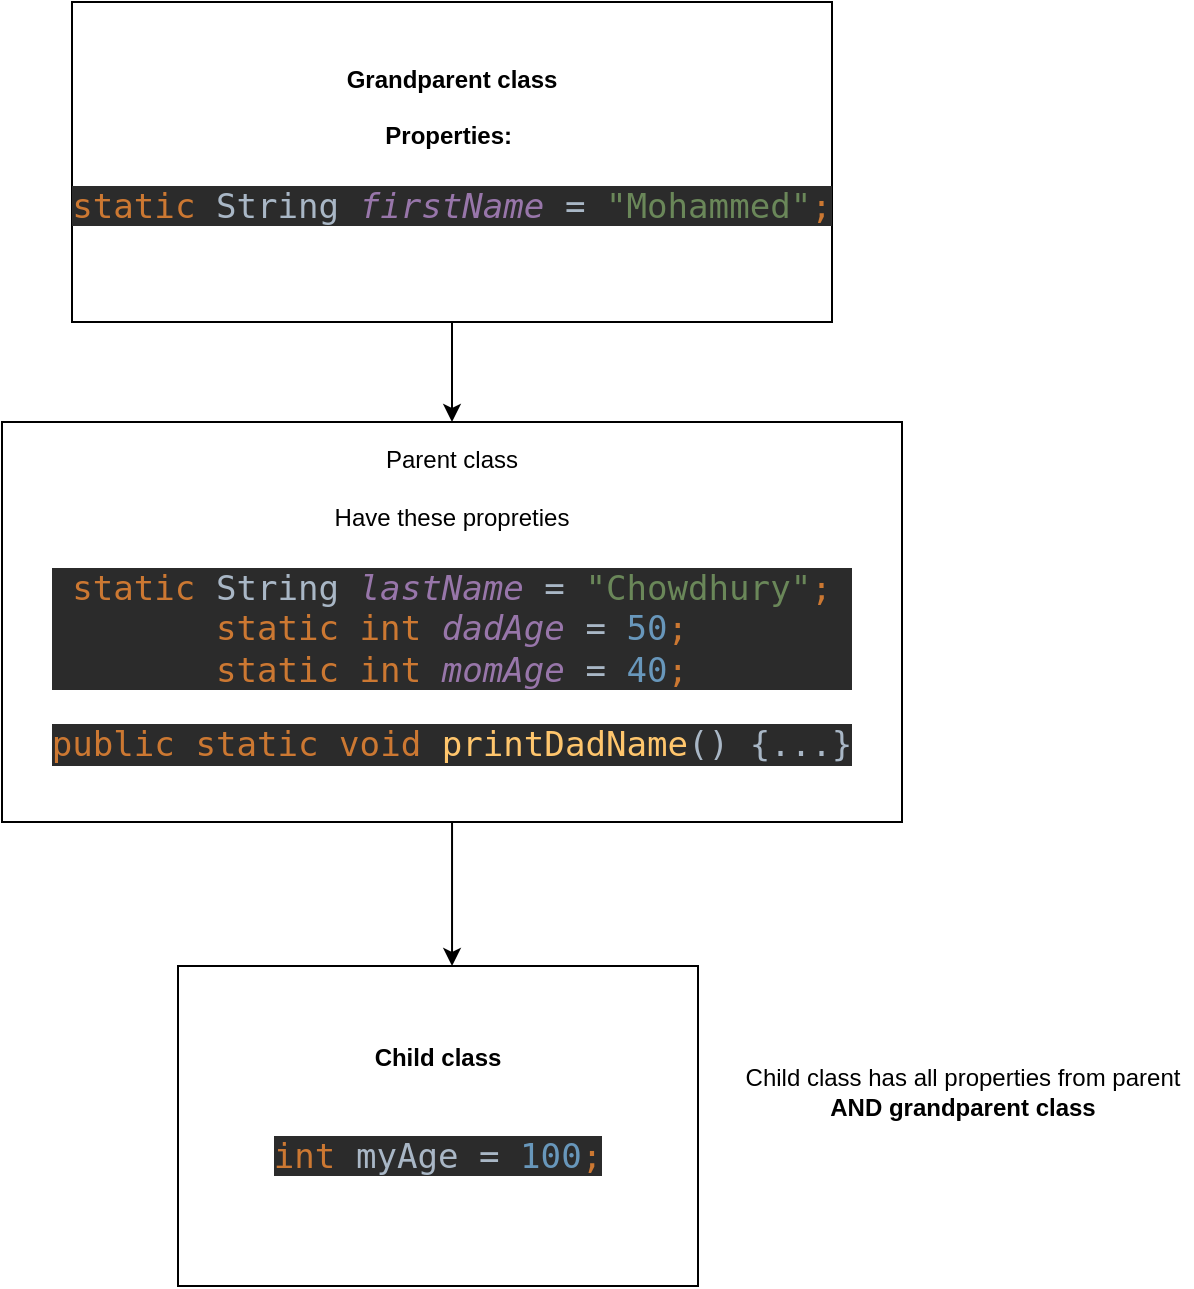 <mxfile version="13.9.1" type="device"><diagram id="hRSL1g4aYd9X3F_t0s8I" name="Page-1"><mxGraphModel dx="1186" dy="763" grid="1" gridSize="10" guides="1" tooltips="1" connect="1" arrows="1" fold="1" page="1" pageScale="1" pageWidth="850" pageHeight="1100" math="0" shadow="0"><root><mxCell id="0"/><mxCell id="1" parent="0"/><mxCell id="HuFl4ehXWVKm4TCpOLic-5" style="edgeStyle=orthogonalEdgeStyle;rounded=0;orthogonalLoop=1;jettySize=auto;html=1;entryX=0.5;entryY=0;entryDx=0;entryDy=0;" edge="1" parent="1" source="HuFl4ehXWVKm4TCpOLic-1" target="HuFl4ehXWVKm4TCpOLic-2"><mxGeometry relative="1" as="geometry"/></mxCell><mxCell id="HuFl4ehXWVKm4TCpOLic-1" value="&lt;b&gt;Grandparent class&lt;br&gt;&lt;br&gt;Properties:&amp;nbsp;&lt;br&gt;&lt;/b&gt;&lt;pre style=&quot;background-color: #2b2b2b ; color: #a9b7c6 ; font-family: &amp;#34;jetbrains mono&amp;#34; , monospace ; font-size: 12.8pt&quot;&gt;&lt;span style=&quot;color: #cc7832&quot;&gt;static &lt;/span&gt;String &lt;span style=&quot;color: #9876aa ; font-style: italic&quot;&gt;firstName &lt;/span&gt;= &lt;span style=&quot;color: #6a8759&quot;&gt;&quot;Mohammed&quot;&lt;/span&gt;&lt;span style=&quot;color: #cc7832&quot;&gt;;&lt;/span&gt;&lt;/pre&gt;" style="rounded=0;whiteSpace=wrap;html=1;" vertex="1" parent="1"><mxGeometry x="240" y="90" width="380" height="160" as="geometry"/></mxCell><mxCell id="HuFl4ehXWVKm4TCpOLic-6" style="edgeStyle=orthogonalEdgeStyle;rounded=0;orthogonalLoop=1;jettySize=auto;html=1;entryX=0.527;entryY=0;entryDx=0;entryDy=0;entryPerimeter=0;" edge="1" parent="1" source="HuFl4ehXWVKm4TCpOLic-2" target="HuFl4ehXWVKm4TCpOLic-3"><mxGeometry relative="1" as="geometry"/></mxCell><mxCell id="HuFl4ehXWVKm4TCpOLic-2" value="Parent class&lt;br&gt;&lt;br&gt;Have these propreties&lt;br&gt;&lt;pre style=&quot;background-color: #2b2b2b ; color: #a9b7c6 ; font-family: &amp;#34;jetbrains mono&amp;#34; , monospace ; font-size: 12.8pt&quot;&gt;&lt;span style=&quot;color: #cc7832&quot;&gt;static &lt;/span&gt;String &lt;span style=&quot;color: #9876aa ; font-style: italic&quot;&gt;lastName &lt;/span&gt;= &lt;span style=&quot;color: #6a8759&quot;&gt;&quot;Chowdhury&quot;&lt;/span&gt;&lt;span style=&quot;color: #cc7832&quot;&gt;;&lt;br&gt;&lt;/span&gt;&lt;span style=&quot;color: #cc7832&quot;&gt;static int &lt;/span&gt;&lt;span style=&quot;color: #9876aa ; font-style: italic&quot;&gt;dadAge &lt;/span&gt;= &lt;span style=&quot;color: #6897bb&quot;&gt;50&lt;/span&gt;&lt;span style=&quot;color: #cc7832&quot;&gt;;&lt;br&gt;&lt;/span&gt;&lt;span style=&quot;color: #cc7832&quot;&gt;static int &lt;/span&gt;&lt;span style=&quot;color: #9876aa ; font-style: italic&quot;&gt;momAge &lt;/span&gt;= &lt;span style=&quot;color: #6897bb&quot;&gt;40&lt;/span&gt;&lt;span style=&quot;color: #cc7832&quot;&gt;;&lt;/span&gt;&lt;/pre&gt;&lt;pre style=&quot;background-color: #2b2b2b ; color: #a9b7c6 ; font-family: &amp;#34;jetbrains mono&amp;#34; , monospace ; font-size: 12.8pt&quot;&gt;&lt;pre style=&quot;font-family: &amp;#34;jetbrains mono&amp;#34; , monospace ; font-size: 12.8pt&quot;&gt;&lt;span style=&quot;color: #cc7832&quot;&gt;public static void &lt;/span&gt;&lt;span style=&quot;color: #ffc66d&quot;&gt;printDadName&lt;/span&gt;() {...}&lt;/pre&gt;&lt;/pre&gt;" style="rounded=0;whiteSpace=wrap;html=1;" vertex="1" parent="1"><mxGeometry x="205" y="300" width="450" height="200" as="geometry"/></mxCell><mxCell id="HuFl4ehXWVKm4TCpOLic-3" value="&lt;b&gt;Child class&lt;br&gt;&lt;br&gt;&lt;/b&gt;&lt;pre style=&quot;background-color: #2b2b2b ; color: #a9b7c6 ; font-family: &amp;#34;jetbrains mono&amp;#34; , monospace ; font-size: 12.8pt&quot;&gt;&lt;span style=&quot;color: #cc7832&quot;&gt;int &lt;/span&gt;myAge = &lt;span style=&quot;color: #6897bb&quot;&gt;100&lt;/span&gt;&lt;span style=&quot;color: #cc7832&quot;&gt;;&lt;/span&gt;&lt;/pre&gt;" style="rounded=0;whiteSpace=wrap;html=1;" vertex="1" parent="1"><mxGeometry x="293" y="572" width="260" height="160" as="geometry"/></mxCell><mxCell id="HuFl4ehXWVKm4TCpOLic-7" value="Child class has all properties from parent &lt;br&gt;&lt;b&gt;AND grandparent class&lt;/b&gt;" style="text;html=1;align=center;verticalAlign=middle;resizable=0;points=[];autosize=1;" vertex="1" parent="1"><mxGeometry x="570" y="620" width="230" height="30" as="geometry"/></mxCell></root></mxGraphModel></diagram></mxfile>
